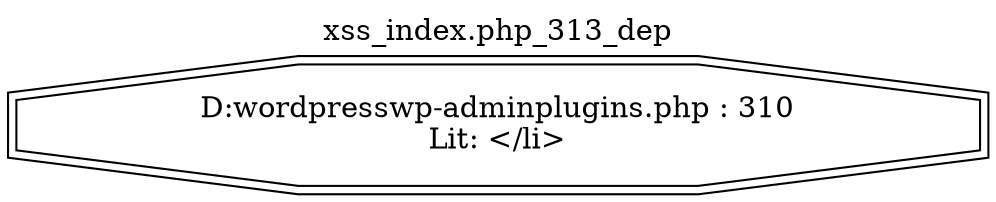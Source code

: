 digraph cfg {
  label="xss_index.php_313_dep";
  labelloc=t;
  n1 [shape=doubleoctagon, label="D:\wordpress\wp-admin\plugins.php : 310\nLit: </li>\n"];
}
